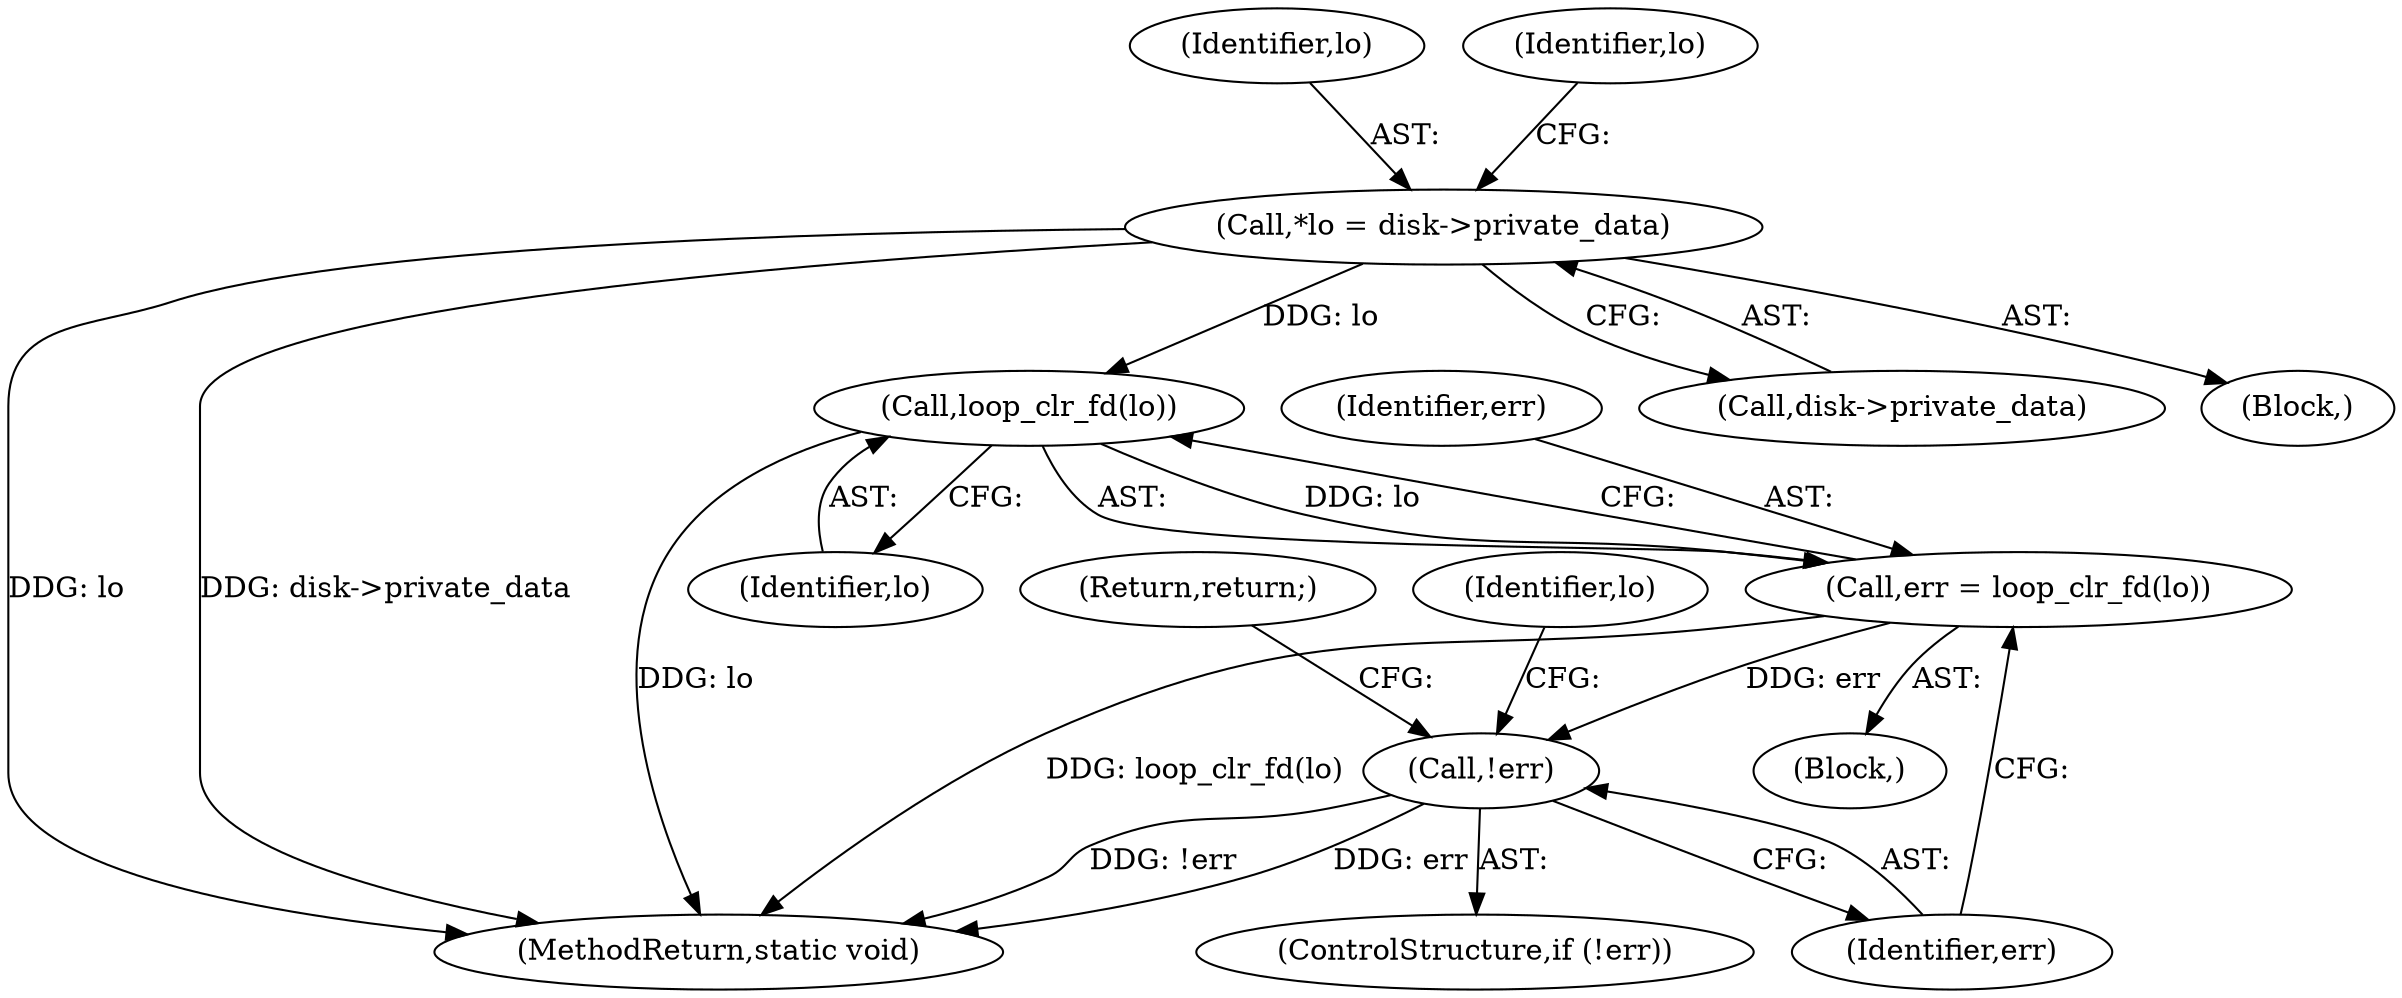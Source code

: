 digraph "0_linux_ae6650163c66a7eff1acd6eb8b0f752dcfa8eba5@pointer" {
"1000107" [label="(Call,*lo = disk->private_data)"];
"1000134" [label="(Call,loop_clr_fd(lo))"];
"1000132" [label="(Call,err = loop_clr_fd(lo))"];
"1000137" [label="(Call,!err)"];
"1000161" [label="(MethodReturn,static void)"];
"1000137" [label="(Call,!err)"];
"1000109" [label="(Call,disk->private_data)"];
"1000134" [label="(Call,loop_clr_fd(lo))"];
"1000136" [label="(ControlStructure,if (!err))"];
"1000131" [label="(Block,)"];
"1000132" [label="(Call,err = loop_clr_fd(lo))"];
"1000108" [label="(Identifier,lo)"];
"1000135" [label="(Identifier,lo)"];
"1000117" [label="(Identifier,lo)"];
"1000105" [label="(Block,)"];
"1000139" [label="(Return,return;)"];
"1000133" [label="(Identifier,err)"];
"1000159" [label="(Identifier,lo)"];
"1000138" [label="(Identifier,err)"];
"1000107" [label="(Call,*lo = disk->private_data)"];
"1000107" -> "1000105"  [label="AST: "];
"1000107" -> "1000109"  [label="CFG: "];
"1000108" -> "1000107"  [label="AST: "];
"1000109" -> "1000107"  [label="AST: "];
"1000117" -> "1000107"  [label="CFG: "];
"1000107" -> "1000161"  [label="DDG: lo"];
"1000107" -> "1000161"  [label="DDG: disk->private_data"];
"1000107" -> "1000134"  [label="DDG: lo"];
"1000134" -> "1000132"  [label="AST: "];
"1000134" -> "1000135"  [label="CFG: "];
"1000135" -> "1000134"  [label="AST: "];
"1000132" -> "1000134"  [label="CFG: "];
"1000134" -> "1000161"  [label="DDG: lo"];
"1000134" -> "1000132"  [label="DDG: lo"];
"1000132" -> "1000131"  [label="AST: "];
"1000133" -> "1000132"  [label="AST: "];
"1000138" -> "1000132"  [label="CFG: "];
"1000132" -> "1000161"  [label="DDG: loop_clr_fd(lo)"];
"1000132" -> "1000137"  [label="DDG: err"];
"1000137" -> "1000136"  [label="AST: "];
"1000137" -> "1000138"  [label="CFG: "];
"1000138" -> "1000137"  [label="AST: "];
"1000139" -> "1000137"  [label="CFG: "];
"1000159" -> "1000137"  [label="CFG: "];
"1000137" -> "1000161"  [label="DDG: err"];
"1000137" -> "1000161"  [label="DDG: !err"];
}
